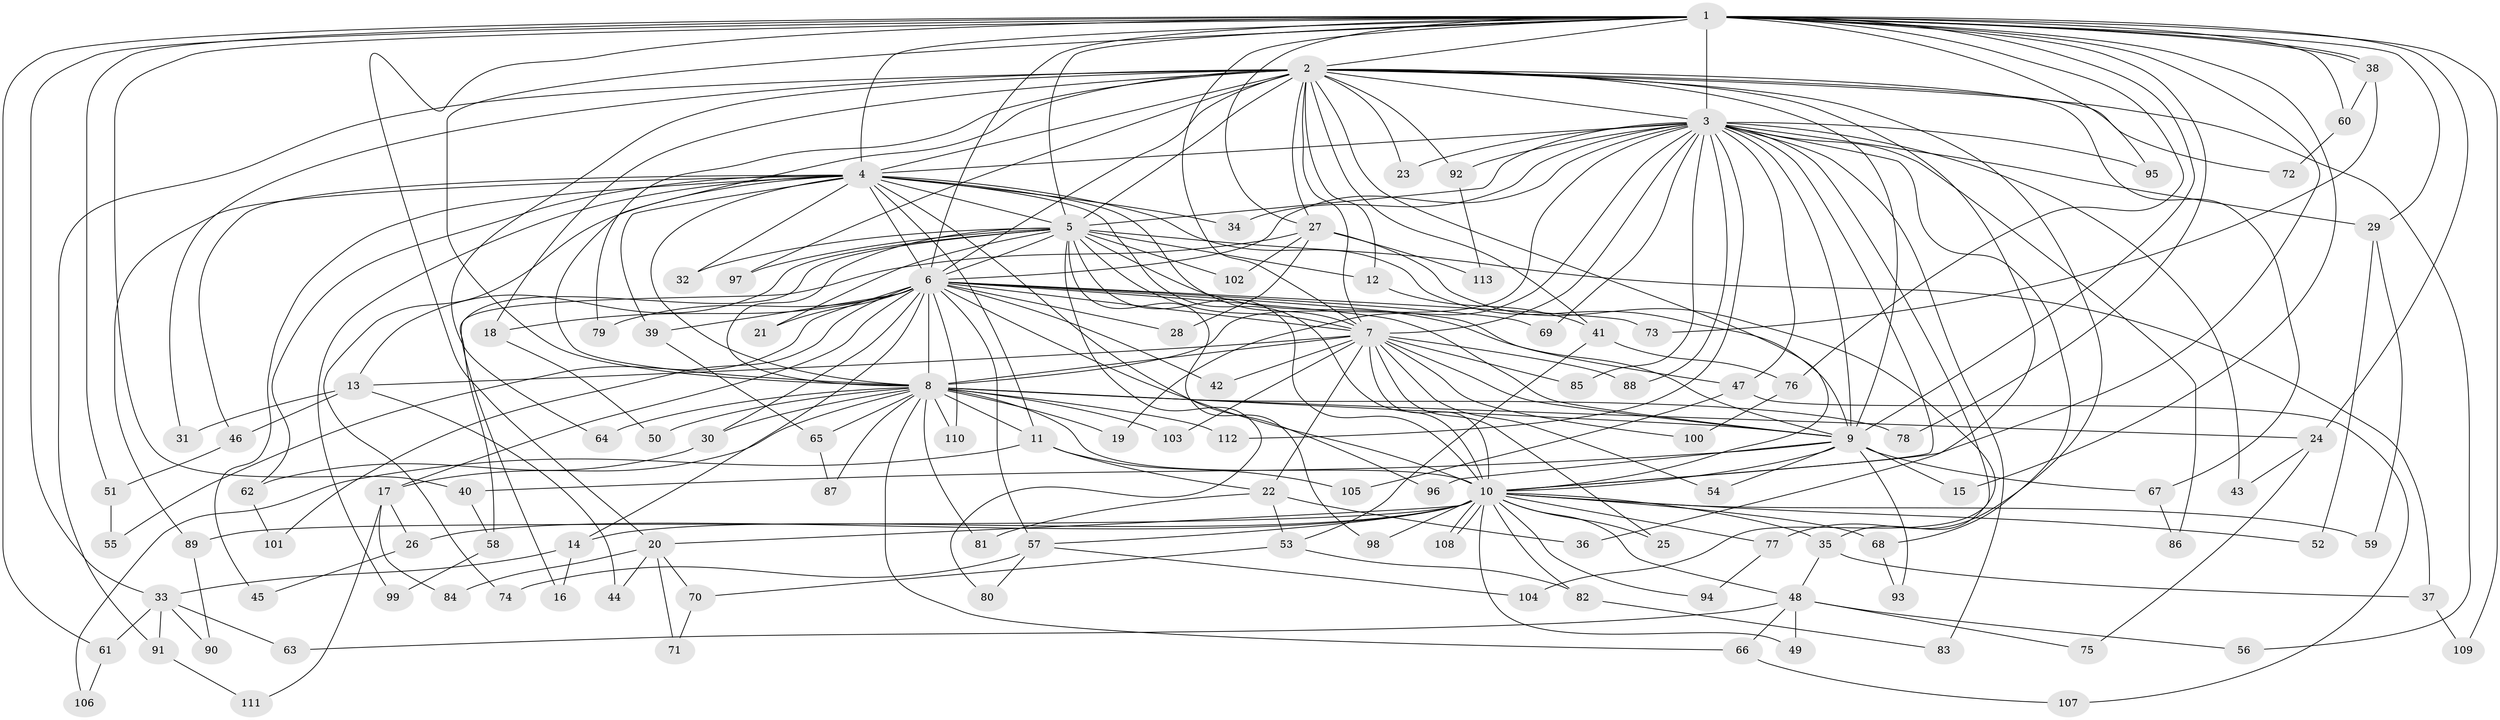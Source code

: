 // Generated by graph-tools (version 1.1) at 2025/44/03/09/25 04:44:42]
// undirected, 113 vertices, 251 edges
graph export_dot {
graph [start="1"]
  node [color=gray90,style=filled];
  1;
  2;
  3;
  4;
  5;
  6;
  7;
  8;
  9;
  10;
  11;
  12;
  13;
  14;
  15;
  16;
  17;
  18;
  19;
  20;
  21;
  22;
  23;
  24;
  25;
  26;
  27;
  28;
  29;
  30;
  31;
  32;
  33;
  34;
  35;
  36;
  37;
  38;
  39;
  40;
  41;
  42;
  43;
  44;
  45;
  46;
  47;
  48;
  49;
  50;
  51;
  52;
  53;
  54;
  55;
  56;
  57;
  58;
  59;
  60;
  61;
  62;
  63;
  64;
  65;
  66;
  67;
  68;
  69;
  70;
  71;
  72;
  73;
  74;
  75;
  76;
  77;
  78;
  79;
  80;
  81;
  82;
  83;
  84;
  85;
  86;
  87;
  88;
  89;
  90;
  91;
  92;
  93;
  94;
  95;
  96;
  97;
  98;
  99;
  100;
  101;
  102;
  103;
  104;
  105;
  106;
  107;
  108;
  109;
  110;
  111;
  112;
  113;
  1 -- 2;
  1 -- 3;
  1 -- 4;
  1 -- 5;
  1 -- 6;
  1 -- 7;
  1 -- 8;
  1 -- 9;
  1 -- 10;
  1 -- 15;
  1 -- 20;
  1 -- 24;
  1 -- 27;
  1 -- 29;
  1 -- 33;
  1 -- 38;
  1 -- 38;
  1 -- 40;
  1 -- 51;
  1 -- 60;
  1 -- 61;
  1 -- 76;
  1 -- 78;
  1 -- 95;
  1 -- 109;
  2 -- 3;
  2 -- 4;
  2 -- 5;
  2 -- 6;
  2 -- 7;
  2 -- 8;
  2 -- 9;
  2 -- 10;
  2 -- 12;
  2 -- 18;
  2 -- 23;
  2 -- 27;
  2 -- 31;
  2 -- 36;
  2 -- 41;
  2 -- 56;
  2 -- 64;
  2 -- 67;
  2 -- 72;
  2 -- 77;
  2 -- 79;
  2 -- 91;
  2 -- 92;
  2 -- 97;
  3 -- 4;
  3 -- 5;
  3 -- 6;
  3 -- 7;
  3 -- 8;
  3 -- 9;
  3 -- 10;
  3 -- 19;
  3 -- 23;
  3 -- 29;
  3 -- 34;
  3 -- 43;
  3 -- 47;
  3 -- 68;
  3 -- 69;
  3 -- 83;
  3 -- 85;
  3 -- 86;
  3 -- 88;
  3 -- 92;
  3 -- 95;
  3 -- 104;
  3 -- 112;
  4 -- 5;
  4 -- 6;
  4 -- 7;
  4 -- 8;
  4 -- 9;
  4 -- 10;
  4 -- 11;
  4 -- 32;
  4 -- 34;
  4 -- 39;
  4 -- 45;
  4 -- 46;
  4 -- 62;
  4 -- 74;
  4 -- 89;
  4 -- 96;
  4 -- 99;
  5 -- 6;
  5 -- 7;
  5 -- 8;
  5 -- 9;
  5 -- 10;
  5 -- 12;
  5 -- 13;
  5 -- 16;
  5 -- 21;
  5 -- 32;
  5 -- 37;
  5 -- 80;
  5 -- 97;
  5 -- 98;
  5 -- 102;
  6 -- 7;
  6 -- 8;
  6 -- 9;
  6 -- 10;
  6 -- 14;
  6 -- 17;
  6 -- 18;
  6 -- 21;
  6 -- 28;
  6 -- 30;
  6 -- 39;
  6 -- 42;
  6 -- 47;
  6 -- 55;
  6 -- 57;
  6 -- 69;
  6 -- 73;
  6 -- 79;
  6 -- 101;
  6 -- 110;
  7 -- 8;
  7 -- 9;
  7 -- 10;
  7 -- 13;
  7 -- 22;
  7 -- 25;
  7 -- 42;
  7 -- 54;
  7 -- 85;
  7 -- 88;
  7 -- 100;
  7 -- 103;
  8 -- 9;
  8 -- 10;
  8 -- 11;
  8 -- 17;
  8 -- 19;
  8 -- 24;
  8 -- 30;
  8 -- 50;
  8 -- 64;
  8 -- 65;
  8 -- 66;
  8 -- 78;
  8 -- 81;
  8 -- 87;
  8 -- 103;
  8 -- 110;
  8 -- 112;
  9 -- 10;
  9 -- 15;
  9 -- 40;
  9 -- 54;
  9 -- 67;
  9 -- 93;
  9 -- 96;
  10 -- 14;
  10 -- 20;
  10 -- 25;
  10 -- 26;
  10 -- 35;
  10 -- 48;
  10 -- 49;
  10 -- 52;
  10 -- 57;
  10 -- 59;
  10 -- 68;
  10 -- 77;
  10 -- 82;
  10 -- 89;
  10 -- 94;
  10 -- 98;
  10 -- 108;
  10 -- 108;
  11 -- 22;
  11 -- 105;
  11 -- 106;
  12 -- 41;
  13 -- 31;
  13 -- 44;
  13 -- 46;
  14 -- 16;
  14 -- 33;
  17 -- 26;
  17 -- 84;
  17 -- 111;
  18 -- 50;
  20 -- 44;
  20 -- 70;
  20 -- 71;
  20 -- 84;
  22 -- 36;
  22 -- 53;
  22 -- 81;
  24 -- 43;
  24 -- 75;
  26 -- 45;
  27 -- 28;
  27 -- 35;
  27 -- 58;
  27 -- 102;
  27 -- 113;
  29 -- 52;
  29 -- 59;
  30 -- 62;
  33 -- 61;
  33 -- 63;
  33 -- 90;
  33 -- 91;
  35 -- 37;
  35 -- 48;
  37 -- 109;
  38 -- 60;
  38 -- 73;
  39 -- 65;
  40 -- 58;
  41 -- 53;
  41 -- 76;
  46 -- 51;
  47 -- 105;
  47 -- 107;
  48 -- 49;
  48 -- 56;
  48 -- 63;
  48 -- 66;
  48 -- 75;
  51 -- 55;
  53 -- 70;
  53 -- 82;
  57 -- 74;
  57 -- 80;
  57 -- 104;
  58 -- 99;
  60 -- 72;
  61 -- 106;
  62 -- 101;
  65 -- 87;
  66 -- 107;
  67 -- 86;
  68 -- 93;
  70 -- 71;
  76 -- 100;
  77 -- 94;
  82 -- 83;
  89 -- 90;
  91 -- 111;
  92 -- 113;
}
